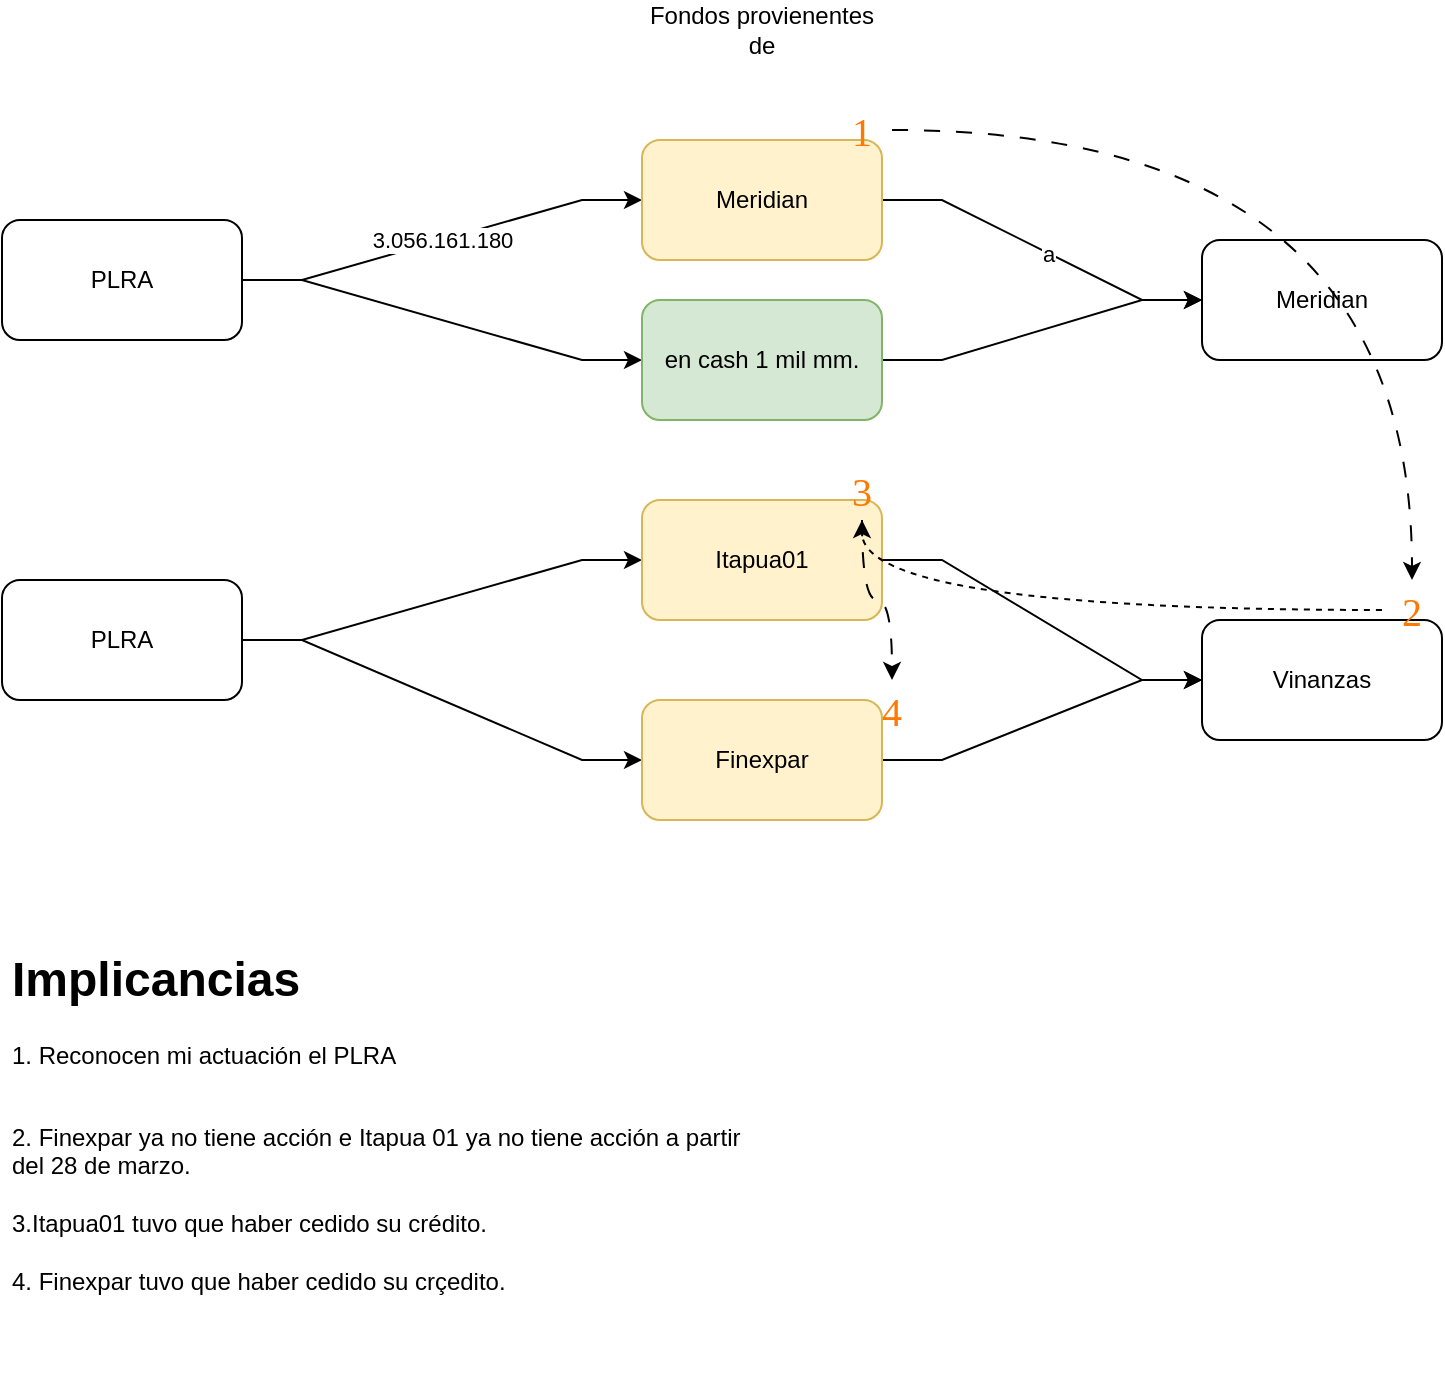 <mxfile version="21.6.6" type="github">
  <diagram name="Página-1" id="rslMsC20Onptic1OCOGN">
    <mxGraphModel dx="1434" dy="755" grid="1" gridSize="10" guides="1" tooltips="1" connect="1" arrows="1" fold="1" page="1" pageScale="1" pageWidth="850" pageHeight="1100" math="0" shadow="0">
      <root>
        <mxCell id="0" />
        <mxCell id="1" parent="0" />
        <mxCell id="DVwxMNTtDxKVdh-1IFF6-3" value="&lt;div&gt;3.056.161.180&lt;/div&gt;" style="edgeStyle=entityRelationEdgeStyle;rounded=0;orthogonalLoop=1;jettySize=auto;html=1;" edge="1" parent="1" source="DVwxMNTtDxKVdh-1IFF6-1" target="DVwxMNTtDxKVdh-1IFF6-2">
          <mxGeometry relative="1" as="geometry" />
        </mxCell>
        <mxCell id="DVwxMNTtDxKVdh-1IFF6-17" style="edgeStyle=entityRelationEdgeStyle;rounded=0;orthogonalLoop=1;jettySize=auto;html=1;exitX=1;exitY=0.5;exitDx=0;exitDy=0;entryX=0;entryY=0.5;entryDx=0;entryDy=0;" edge="1" parent="1" source="DVwxMNTtDxKVdh-1IFF6-1" target="DVwxMNTtDxKVdh-1IFF6-15">
          <mxGeometry relative="1" as="geometry" />
        </mxCell>
        <mxCell id="DVwxMNTtDxKVdh-1IFF6-1" value="PLRA" style="rounded=1;whiteSpace=wrap;html=1;" vertex="1" parent="1">
          <mxGeometry x="80" y="120" width="120" height="60" as="geometry" />
        </mxCell>
        <mxCell id="DVwxMNTtDxKVdh-1IFF6-10" value="" style="edgeStyle=entityRelationEdgeStyle;rounded=0;orthogonalLoop=1;jettySize=auto;html=1;" edge="1" parent="1" source="DVwxMNTtDxKVdh-1IFF6-2" target="DVwxMNTtDxKVdh-1IFF6-9">
          <mxGeometry relative="1" as="geometry" />
        </mxCell>
        <mxCell id="DVwxMNTtDxKVdh-1IFF6-12" value="a" style="edgeLabel;html=1;align=center;verticalAlign=middle;resizable=0;points=[];" vertex="1" connectable="0" parent="DVwxMNTtDxKVdh-1IFF6-10">
          <mxGeometry x="0.037" relative="1" as="geometry">
            <mxPoint as="offset" />
          </mxGeometry>
        </mxCell>
        <mxCell id="DVwxMNTtDxKVdh-1IFF6-2" value="Meridian" style="rounded=1;whiteSpace=wrap;html=1;fillColor=#fff2cc;strokeColor=#d6b656;" vertex="1" parent="1">
          <mxGeometry x="400" y="80" width="120" height="60" as="geometry" />
        </mxCell>
        <mxCell id="DVwxMNTtDxKVdh-1IFF6-7" value="" style="edgeStyle=entityRelationEdgeStyle;rounded=0;orthogonalLoop=1;jettySize=auto;html=1;" edge="1" parent="1" source="DVwxMNTtDxKVdh-1IFF6-4" target="DVwxMNTtDxKVdh-1IFF6-6">
          <mxGeometry relative="1" as="geometry" />
        </mxCell>
        <mxCell id="DVwxMNTtDxKVdh-1IFF6-23" style="edgeStyle=entityRelationEdgeStyle;rounded=0;orthogonalLoop=1;jettySize=auto;html=1;exitX=1;exitY=0.5;exitDx=0;exitDy=0;entryX=0;entryY=0.5;entryDx=0;entryDy=0;" edge="1" parent="1" source="DVwxMNTtDxKVdh-1IFF6-4" target="DVwxMNTtDxKVdh-1IFF6-21">
          <mxGeometry relative="1" as="geometry" />
        </mxCell>
        <mxCell id="DVwxMNTtDxKVdh-1IFF6-4" value="PLRA" style="rounded=1;whiteSpace=wrap;html=1;" vertex="1" parent="1">
          <mxGeometry x="80" y="300" width="120" height="60" as="geometry" />
        </mxCell>
        <mxCell id="DVwxMNTtDxKVdh-1IFF6-20" value="" style="edgeStyle=entityRelationEdgeStyle;rounded=0;orthogonalLoop=1;jettySize=auto;html=1;" edge="1" parent="1" source="DVwxMNTtDxKVdh-1IFF6-6" target="DVwxMNTtDxKVdh-1IFF6-19">
          <mxGeometry relative="1" as="geometry" />
        </mxCell>
        <mxCell id="DVwxMNTtDxKVdh-1IFF6-6" value="Itapua01" style="rounded=1;whiteSpace=wrap;html=1;fillColor=#fff2cc;strokeColor=#d6b656;" vertex="1" parent="1">
          <mxGeometry x="400" y="260" width="120" height="60" as="geometry" />
        </mxCell>
        <mxCell id="DVwxMNTtDxKVdh-1IFF6-9" value="Meridian" style="rounded=1;whiteSpace=wrap;html=1;" vertex="1" parent="1">
          <mxGeometry x="680" y="130" width="120" height="60" as="geometry" />
        </mxCell>
        <mxCell id="DVwxMNTtDxKVdh-1IFF6-11" value="Fondos provienentes de" style="text;html=1;strokeColor=none;fillColor=none;align=center;verticalAlign=middle;whiteSpace=wrap;rounded=0;" vertex="1" parent="1">
          <mxGeometry x="395" y="10" width="130" height="30" as="geometry" />
        </mxCell>
        <mxCell id="DVwxMNTtDxKVdh-1IFF6-18" style="edgeStyle=entityRelationEdgeStyle;rounded=0;orthogonalLoop=1;jettySize=auto;html=1;exitX=1;exitY=0.5;exitDx=0;exitDy=0;entryX=0;entryY=0.5;entryDx=0;entryDy=0;" edge="1" parent="1" source="DVwxMNTtDxKVdh-1IFF6-15" target="DVwxMNTtDxKVdh-1IFF6-9">
          <mxGeometry relative="1" as="geometry" />
        </mxCell>
        <mxCell id="DVwxMNTtDxKVdh-1IFF6-15" value="en cash 1 mil mm." style="rounded=1;whiteSpace=wrap;html=1;fillColor=#d5e8d4;strokeColor=#82b366;" vertex="1" parent="1">
          <mxGeometry x="400" y="160" width="120" height="60" as="geometry" />
        </mxCell>
        <mxCell id="DVwxMNTtDxKVdh-1IFF6-19" value="Vinanzas" style="rounded=1;whiteSpace=wrap;html=1;" vertex="1" parent="1">
          <mxGeometry x="680" y="320" width="120" height="60" as="geometry" />
        </mxCell>
        <mxCell id="DVwxMNTtDxKVdh-1IFF6-24" style="edgeStyle=entityRelationEdgeStyle;rounded=0;orthogonalLoop=1;jettySize=auto;html=1;exitX=1;exitY=0.5;exitDx=0;exitDy=0;entryX=0;entryY=0.5;entryDx=0;entryDy=0;" edge="1" parent="1" source="DVwxMNTtDxKVdh-1IFF6-21" target="DVwxMNTtDxKVdh-1IFF6-19">
          <mxGeometry relative="1" as="geometry" />
        </mxCell>
        <mxCell id="DVwxMNTtDxKVdh-1IFF6-21" value="Finexpar" style="rounded=1;whiteSpace=wrap;html=1;fillColor=#fff2cc;strokeColor=#d6b656;" vertex="1" parent="1">
          <mxGeometry x="400" y="360" width="120" height="60" as="geometry" />
        </mxCell>
        <mxCell id="DVwxMNTtDxKVdh-1IFF6-26" value="&lt;h1&gt;Implicancias&lt;/h1&gt;&lt;p&gt;1. Reconocen mi actuación el PLRA&lt;br&gt;&lt;/p&gt;&lt;div&gt;&lt;br&gt;&lt;/div&gt;&lt;div&gt;2. Finexpar ya no tiene acción e Itapua 01 ya no tiene acción a partir del 28 de marzo.&lt;/div&gt;&lt;div&gt;&lt;br&gt;&lt;/div&gt;&lt;div&gt;3.Itapua01 tuvo que haber cedido su crédito.&lt;/div&gt;&lt;div&gt;&lt;br&gt;&lt;/div&gt;&lt;div&gt;4. Finexpar tuvo que haber cedido su crçedito.&lt;br&gt;&lt;/div&gt;" style="text;html=1;strokeColor=none;fillColor=none;spacing=5;spacingTop=-20;whiteSpace=wrap;overflow=hidden;rounded=0;" vertex="1" parent="1">
          <mxGeometry x="80" y="480" width="380" height="220" as="geometry" />
        </mxCell>
        <mxCell id="DVwxMNTtDxKVdh-1IFF6-29" value="" style="edgeStyle=orthogonalEdgeStyle;rounded=0;orthogonalLoop=1;jettySize=auto;html=1;curved=1;dashed=1;dashPattern=8 8;" edge="1" parent="1" source="DVwxMNTtDxKVdh-1IFF6-27" target="DVwxMNTtDxKVdh-1IFF6-28">
          <mxGeometry relative="1" as="geometry" />
        </mxCell>
        <mxCell id="DVwxMNTtDxKVdh-1IFF6-27" value="1" style="text;html=1;strokeColor=none;fillColor=none;align=center;verticalAlign=middle;whiteSpace=wrap;rounded=0;fontFamily=Lucida Console;fontSize=20;fontColor=#ff7800;" vertex="1" parent="1">
          <mxGeometry x="495" y="60" width="30" height="30" as="geometry" />
        </mxCell>
        <mxCell id="DVwxMNTtDxKVdh-1IFF6-31" value="" style="edgeStyle=orthogonalEdgeStyle;rounded=0;orthogonalLoop=1;jettySize=auto;html=1;curved=1;dashed=1;" edge="1" parent="1" source="DVwxMNTtDxKVdh-1IFF6-28" target="DVwxMNTtDxKVdh-1IFF6-30">
          <mxGeometry relative="1" as="geometry" />
        </mxCell>
        <mxCell id="DVwxMNTtDxKVdh-1IFF6-28" value="2" style="text;html=1;strokeColor=none;fillColor=none;align=center;verticalAlign=middle;whiteSpace=wrap;rounded=0;fontFamily=Lucida Console;fontSize=20;fontColor=#ff7800;" vertex="1" parent="1">
          <mxGeometry x="770" y="300" width="30" height="30" as="geometry" />
        </mxCell>
        <mxCell id="DVwxMNTtDxKVdh-1IFF6-33" value="" style="edgeStyle=orthogonalEdgeStyle;rounded=0;orthogonalLoop=1;jettySize=auto;html=1;curved=1;dashed=1;dashPattern=8 8;" edge="1" parent="1" source="DVwxMNTtDxKVdh-1IFF6-30" target="DVwxMNTtDxKVdh-1IFF6-32">
          <mxGeometry relative="1" as="geometry" />
        </mxCell>
        <mxCell id="DVwxMNTtDxKVdh-1IFF6-30" value="3" style="text;html=1;strokeColor=none;fillColor=none;align=center;verticalAlign=middle;whiteSpace=wrap;rounded=0;fontFamily=Lucida Console;fontSize=20;fontColor=#ff7800;" vertex="1" parent="1">
          <mxGeometry x="495" y="240" width="30" height="30" as="geometry" />
        </mxCell>
        <mxCell id="DVwxMNTtDxKVdh-1IFF6-32" value="4" style="text;html=1;strokeColor=none;fillColor=none;align=center;verticalAlign=middle;whiteSpace=wrap;rounded=0;fontFamily=Lucida Console;fontSize=20;fontColor=#ff7800;" vertex="1" parent="1">
          <mxGeometry x="510" y="350" width="30" height="30" as="geometry" />
        </mxCell>
      </root>
    </mxGraphModel>
  </diagram>
</mxfile>
